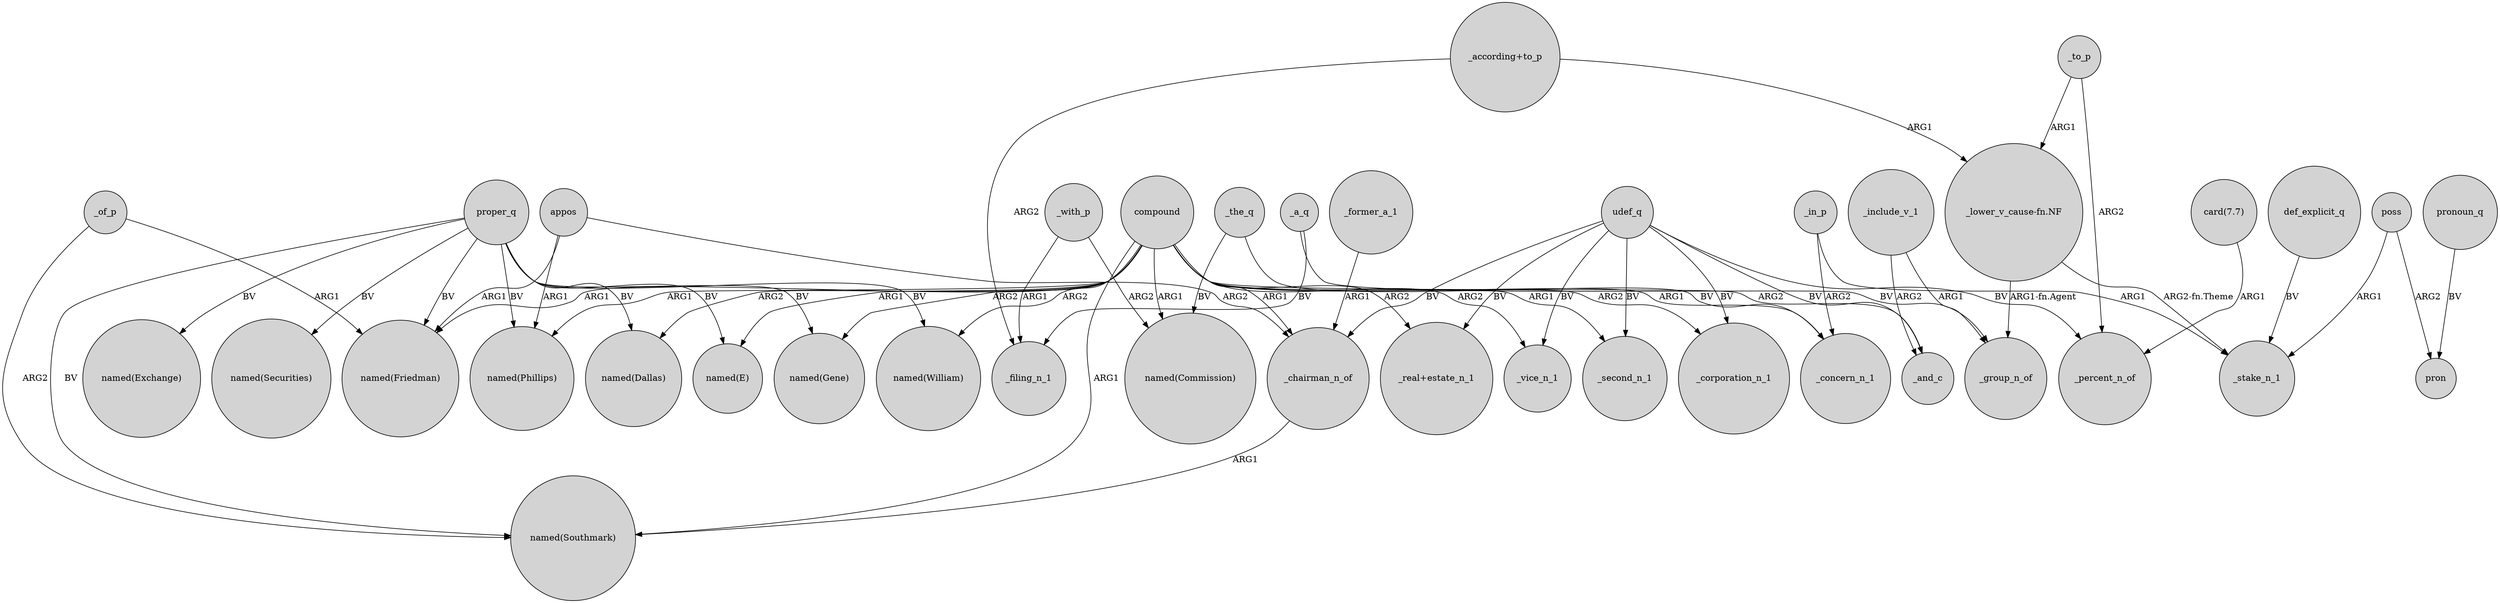 digraph {
	node [shape=circle style=filled]
	"_according+to_p" -> "_lower_v_cause-fn.NF" [label=ARG1]
	_include_v_1 -> _and_c [label=ARG2]
	compound -> _vice_n_1 [label=ARG2]
	_former_a_1 -> _chairman_n_of [label=ARG1]
	compound -> _chairman_n_of [label=ARG1]
	poss -> pron [label=ARG2]
	compound -> "named(Commission)" [label=ARG1]
	compound -> "named(Gene)" [label=ARG2]
	_chairman_n_of -> "named(Southmark)" [label=ARG1]
	"card(7.7)" -> _percent_n_of [label=ARG1]
	compound -> _corporation_n_1 [label=ARG2]
	proper_q -> "named(Exchange)" [label=BV]
	proper_q -> "named(E)" [label=BV]
	compound -> "named(Phillips)" [label=ARG1]
	udef_q -> _vice_n_1 [label=BV]
	_with_p -> _filing_n_1 [label=ARG1]
	udef_q -> _chairman_n_of [label=BV]
	compound -> "_real+estate_n_1" [label=ARG2]
	_with_p -> "named(Commission)" [label=ARG2]
	_the_q -> _concern_n_1 [label=BV]
	"_lower_v_cause-fn.NF" -> _group_n_of [label="ARG1-fn.Agent"]
	proper_q -> "named(Friedman)" [label=BV]
	_to_p -> "_lower_v_cause-fn.NF" [label=ARG1]
	proper_q -> "named(Southmark)" [label=BV]
	udef_q -> _corporation_n_1 [label=BV]
	pronoun_q -> pron [label=BV]
	_in_p -> _stake_n_1 [label=ARG1]
	compound -> _and_c [label=ARG2]
	appos -> _chairman_n_of [label=ARG2]
	compound -> "named(William)" [label=ARG2]
	appos -> "named(Phillips)" [label=ARG1]
	poss -> _stake_n_1 [label=ARG1]
	compound -> "named(Southmark)" [label=ARG1]
	udef_q -> _second_n_1 [label=BV]
	appos -> "named(Friedman)" [label=ARG1]
	_a_q -> _filing_n_1 [label=BV]
	udef_q -> "_real+estate_n_1" [label=BV]
	proper_q -> "named(Gene)" [label=BV]
	compound -> "named(Dallas)" [label=ARG2]
	proper_q -> "named(Securities)" [label=BV]
	_to_p -> _percent_n_of [label=ARG2]
	_in_p -> _concern_n_1 [label=ARG2]
	_of_p -> "named(Friedman)" [label=ARG1]
	proper_q -> "named(Dallas)" [label=BV]
	_a_q -> _group_n_of [label=BV]
	udef_q -> _percent_n_of [label=BV]
	compound -> _second_n_1 [label=ARG1]
	_of_p -> "named(Southmark)" [label=ARG2]
	"_lower_v_cause-fn.NF" -> _stake_n_1 [label="ARG2-fn.Theme"]
	compound -> "named(E)" [label=ARG1]
	udef_q -> _and_c [label=BV]
	compound -> "named(Friedman)" [label=ARG1]
	"_according+to_p" -> _filing_n_1 [label=ARG2]
	proper_q -> "named(Phillips)" [label=BV]
	compound -> _concern_n_1 [label=ARG1]
	_the_q -> "named(Commission)" [label=BV]
	_include_v_1 -> _group_n_of [label=ARG1]
	proper_q -> "named(William)" [label=BV]
	def_explicit_q -> _stake_n_1 [label=BV]
}
